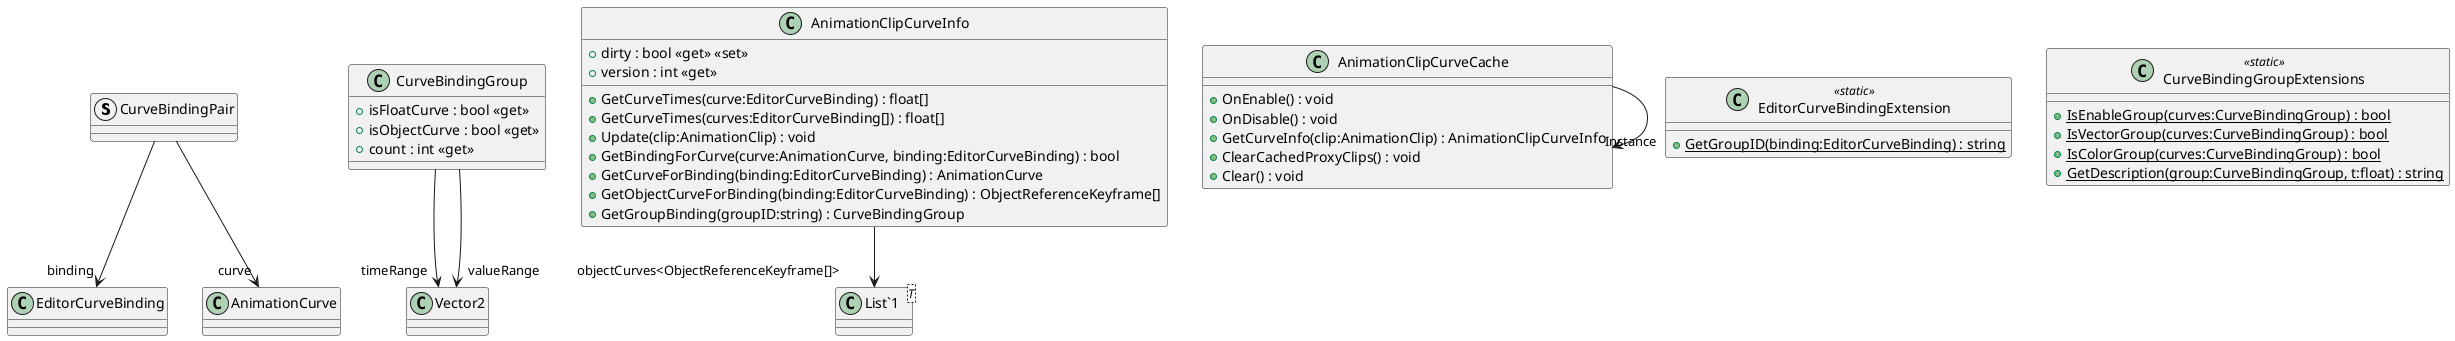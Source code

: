 @startuml
struct CurveBindingPair {
}
class CurveBindingGroup {
    + isFloatCurve : bool <<get>>
    + isObjectCurve : bool <<get>>
    + count : int <<get>>
}
class AnimationClipCurveInfo {
    + dirty : bool <<get>> <<set>>
    + version : int <<get>>
    + GetCurveTimes(curve:EditorCurveBinding) : float[]
    + GetCurveTimes(curves:EditorCurveBinding[]) : float[]
    + Update(clip:AnimationClip) : void
    + GetBindingForCurve(curve:AnimationCurve, binding:EditorCurveBinding) : bool
    + GetCurveForBinding(binding:EditorCurveBinding) : AnimationCurve
    + GetObjectCurveForBinding(binding:EditorCurveBinding) : ObjectReferenceKeyframe[]
    + GetGroupBinding(groupID:string) : CurveBindingGroup
}
class AnimationClipCurveCache {
    + OnEnable() : void
    + OnDisable() : void
    + GetCurveInfo(clip:AnimationClip) : AnimationClipCurveInfo
    + ClearCachedProxyClips() : void
    + Clear() : void
}
class EditorCurveBindingExtension <<static>> {
    + {static} GetGroupID(binding:EditorCurveBinding) : string
}
class CurveBindingGroupExtensions <<static>> {
    + {static} IsEnableGroup(curves:CurveBindingGroup) : bool
    + {static} IsVectorGroup(curves:CurveBindingGroup) : bool
    + {static} IsColorGroup(curves:CurveBindingGroup) : bool
    + {static} GetDescription(group:CurveBindingGroup, t:float) : string
}
class "List`1"<T> {
}
CurveBindingPair --> "binding" EditorCurveBinding
CurveBindingPair --> "curve" AnimationCurve
CurveBindingGroup --> "timeRange" Vector2
CurveBindingGroup --> "valueRange" Vector2
AnimationClipCurveInfo --> "objectCurves<ObjectReferenceKeyframe[]>" "List`1"
AnimationClipCurveCache --> "Instance" AnimationClipCurveCache
@enduml
